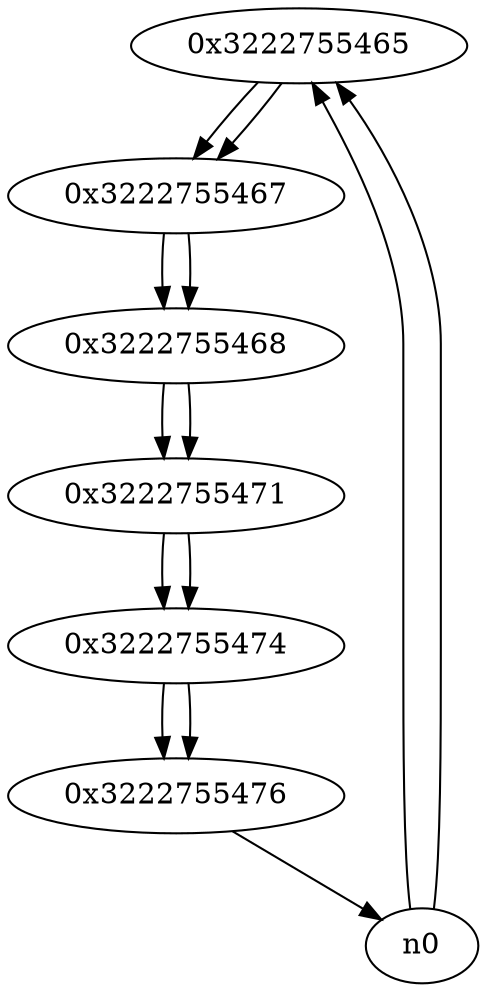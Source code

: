 digraph G{
/* nodes */
  n1 [label="0x3222755465"]
  n2 [label="0x3222755467"]
  n3 [label="0x3222755468"]
  n4 [label="0x3222755471"]
  n5 [label="0x3222755474"]
  n6 [label="0x3222755476"]
/* edges */
n1 -> n2;
n0 -> n1;
n0 -> n1;
n2 -> n3;
n1 -> n2;
n3 -> n4;
n2 -> n3;
n4 -> n5;
n3 -> n4;
n5 -> n6;
n4 -> n5;
n6 -> n0;
n5 -> n6;
}
